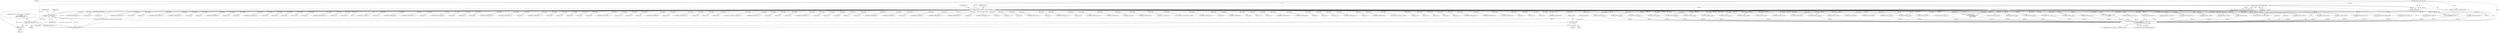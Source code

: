 digraph "0_tcpdump_289c672020280529fd382f3502efab7100d638ec@pointer" {
"1002220" [label="(Call,ip6addr_string(ndo, obj_tptr))"];
"1000145" [label="(MethodParameterIn,netdissect_options *ndo)"];
"1000314" [label="(Call,obj_tptr=tptr+sizeof(struct rsvp_object_header))"];
"1000184" [label="(Call,(const struct rsvp_object_header *)tptr)"];
"1000148" [label="(MethodParameterIn,const u_char *tptr)"];
"1002223" [label="(Call,EXTRACT_24BITS(obj_tptr + 17))"];
"1002224" [label="(Call,obj_tptr + 17)"];
"1002230" [label="(Call,obj_tptr+=20)"];
"1003366" [label="(Call,print_unknown_data(ndo, tptr + sizeof(struct rsvp_object_header), \"\n\t    \", /* FIXME indentation */\n                               rsvp_obj_len - sizeof(struct rsvp_object_header)))"];
"1001284" [label="(Call,EXTRACT_16BITS(obj_tptr+2))"];
"1000182" [label="(Call,rsvp_obj_header = (const struct rsvp_object_header *)tptr)"];
"1002568" [label="(Call,obj_tptr+=16)"];
"1002750" [label="(Call,obj_tptr+17)"];
"1001853" [label="(Call,EXTRACT_32BITS(obj_tptr+8))"];
"1001192" [label="(Call,obj_tptr+4)"];
"1002951" [label="(Call,obj_tptr + 1)"];
"1002755" [label="(Call,EXTRACT_16BITS(obj_tptr+18))"];
"1000315" [label="(Identifier,obj_tptr)"];
"1001847" [label="(Call,EXTRACT_32BITS(obj_tptr+4))"];
"1001848" [label="(Call,obj_tptr+4)"];
"1000314" [label="(Call,obj_tptr=tptr+sizeof(struct rsvp_object_header))"];
"1000186" [label="(Identifier,tptr)"];
"1000681" [label="(Call,ipaddr_string(ndo, obj_tptr))"];
"1002660" [label="(Call,obj_tptr+5)"];
"1003183" [label="(Call,EXTRACT_16BITS(obj_tptr))"];
"1001073" [label="(Call,obj_tptr+=4)"];
"1001025" [label="(Call,ipaddr_string(ndo, obj_tptr+8))"];
"1001658" [label="(Call,obj_tptr+3)"];
"1002895" [label="(Call,print_unknown_data(ndo, obj_tptr + 2, \"\n\t\t\", *(obj_tptr + 1) - 2))"];
"1001208" [label="(Call,EXTRACT_16BITS(obj_tptr+4))"];
"1001453" [label="(Call,obj_tptr+2)"];
"1001666" [label="(Call,obj_tptr+3)"];
"1001480" [label="(Call,obj_tptr+1)"];
"1002756" [label="(Call,obj_tptr+18)"];
"1001129" [label="(Call,obj_tptr + 6)"];
"1000410" [label="(Call,ip6addr_string(ndo, obj_tptr))"];
"1002323" [label="(Call,ipaddr_string(ndo, obj_tptr))"];
"1000952" [label="(Call,ip6addr_string(ndo, obj_tptr+20))"];
"1003324" [label="(Call,ip6addr_string(ndo, obj_tptr))"];
"1000843" [label="(Call,EXTRACT_24BITS(obj_tptr+1))"];
"1001323" [label="(Call,obj_tptr + 1)"];
"1002957" [label="(Call,obj_tptr+=4)"];
"1002233" [label="(ControlStructure,break;)"];
"1000463" [label="(Call,ip6addr_string(ndo, obj_tptr))"];
"1000571" [label="(Call,ipaddr_string(ndo, obj_tptr))"];
"1000176" [label="(Block,)"];
"1001483" [label="(Call,obj_tptr+=*(obj_tptr+1))"];
"1002143" [label="(Block,)"];
"1001405" [label="(Call,ipaddr_string(ndo, obj_tptr+2))"];
"1000145" [label="(MethodParameterIn,netdissect_options *ndo)"];
"1003373" [label="(Call,rsvp_obj_len - sizeof(struct rsvp_object_header))"];
"1002212" [label="(Call,ND_PRINT((ndo, \"%s  Source Address: %s, Flow Label: %u\",\n                       ident,\n                       ip6addr_string(ndo, obj_tptr),\n                       EXTRACT_24BITS(obj_tptr + 17))))"];
"1000709" [label="(Call,ip6addr_string(ndo, obj_tptr))"];
"1002280" [label="(Call,ip6addr_string(ndo, obj_tptr))"];
"1001289" [label="(Call,obj_tptr + 2)"];
"1003154" [label="(Call,EXTRACT_32BITS(obj_tptr))"];
"1001095" [label="(Call,EXTRACT_16BITS(obj_tptr + 2))"];
"1002226" [label="(Literal,17)"];
"1002595" [label="(Call,ipaddr_string(ndo, obj_tptr))"];
"1001801" [label="(Call,obj_tptr + 4)"];
"1002160" [label="(Call,ipaddr_string(ndo, obj_tptr))"];
"1001014" [label="(Call,ipaddr_string(ndo, obj_tptr))"];
"1002665" [label="(Call,EXTRACT_16BITS(obj_tptr+6))"];
"1001448" [label="(Call,obj_tptr+2)"];
"1001295" [label="(Call,obj_tptr+=4)"];
"1001854" [label="(Call,obj_tptr+8)"];
"1002353" [label="(Call,ipaddr_string(ndo, obj_tptr))"];
"1000321" [label="(Identifier,obj_tlen)"];
"1001142" [label="(Call,EXTRACT_16BITS(obj_tptr+8))"];
"1001879" [label="(Call,EXTRACT_32BITS(obj_tptr + 4))"];
"1001179" [label="(Call,obj_tptr + 2)"];
"1001221" [label="(Call,EXTRACT_16BITS(obj_tptr + 4))"];
"1000911" [label="(Call,ip6addr_string(ndo, obj_tptr))"];
"1001841" [label="(Call,obj_tptr+4)"];
"1003299" [label="(Call,ipaddr_string(ndo, obj_tptr))"];
"1001096" [label="(Call,obj_tptr + 2)"];
"1002677" [label="(Call,ipaddr_string(ndo, obj_tptr))"];
"1001377" [label="(Call,obj_tptr+6)"];
"1001470" [label="(Call,obj_tptr+3)"];
"1001407" [label="(Call,obj_tptr+2)"];
"1000542" [label="(Call,ipaddr_string(ndo, obj_tptr + 8))"];
"1003368" [label="(Call,tptr + sizeof(struct rsvp_object_header))"];
"1002950" [label="(Call,EXTRACT_24BITS(obj_tptr + 1))"];
"1001858" [label="(Call,obj_tptr + 12)"];
"1001587" [label="(Call,obj_tptr+3)"];
"1001277" [label="(Call,obj_tptr+1)"];
"1002009" [label="(Call,EXTRACT_32BITS(obj_tptr))"];
"1000852" [label="(Call,obj_tptr+=4)"];
"1001066" [label="(Call,EXTRACT_16BITS(obj_tptr + 2))"];
"1001462" [label="(Call,obj_tptr+3)"];
"1002053" [label="(Call,obj_tptr + 2)"];
"1002734" [label="(Call,obj_tptr+=8)"];
"1000644" [label="(Call,ip6addr_string(ndo, obj_tptr))"];
"1002484" [label="(Call,obj_tptr+=sizeof(struct rsvp_obj_frr_t))"];
"1003377" [label="(Call,tptr+=rsvp_obj_len)"];
"1000941" [label="(Call,ip6addr_string(ndo, obj_tptr))"];
"1001473" [label="(Call,EXTRACT_32BITS(obj_tptr + 4))"];
"1002828" [label="(Call,obj_tptr+2)"];
"1001646" [label="(Call,obj_tptr+2)"];
"1002231" [label="(Identifier,obj_tptr)"];
"1001780" [label="(Call,obj_tptr + 4)"];
"1001191" [label="(Call,EXTRACT_32BITS(obj_tptr+4))"];
"1002221" [label="(Identifier,ndo)"];
"1003225" [label="(Call,obj_tptr+4)"];
"1001222" [label="(Call,obj_tptr + 4)"];
"1001209" [label="(Call,obj_tptr+4)"];
"1003098" [label="(Call,signature_verify(ndo, pptr, plen,\n                                            obj_ptr.rsvp_obj_integrity->digest,\n                                            rsvp_clear_checksum,\n                                            rsvp_com_header))"];
"1001419" [label="(Call,obj_tptr + 7)"];
"1001067" [label="(Call,obj_tptr + 2)"];
"1001706" [label="(Call,EXTRACT_16BITS(obj_tptr))"];
"1002629" [label="(Call,EXTRACT_32BITS(obj_tptr))"];
"1001233" [label="(Call,obj_tptr+=12)"];
"1002230" [label="(Call,obj_tptr+=20)"];
"1000984" [label="(Call,ipaddr_string(ndo, obj_tptr))"];
"1000148" [label="(MethodParameterIn,const u_char *tptr)"];
"1002190" [label="(Call,ip6addr_string(ndo, obj_tptr))"];
"1000795" [label="(Call,EXTRACT_32BITS(obj_tptr))"];
"1001178" [label="(Call,EXTRACT_16BITS(obj_tptr + 2))"];
"1002364" [label="(Call,ipaddr_string(ndo, obj_tptr+8))"];
"1001122" [label="(Call,EXTRACT_16BITS(obj_tptr+4))"];
"1001199" [label="(Call,obj_tptr+8)"];
"1001932" [label="(Call,ipaddr_string(ndo, obj_tptr))"];
"1001128" [label="(Call,EXTRACT_16BITS(obj_tptr + 6))"];
"1001412" [label="(Call,obj_tptr+6)"];
"1001968" [label="(Call,ip6addr_string(ndo, obj_tptr))"];
"1001617" [label="(Call,obj_tptr + 4 + i)"];
"1002666" [label="(Call,obj_tptr+6)"];
"1003356" [label="(ControlStructure,if (ndo->ndo_vflag > 1 || hexdump == TRUE))"];
"1001288" [label="(Call,EXTRACT_16BITS(obj_tptr + 2))"];
"1001285" [label="(Call,obj_tptr+2)"];
"1001857" [label="(Call,EXTRACT_32BITS(obj_tptr + 12))"];
"1003235" [label="(Call,obj_tptr+=12)"];
"1001148" [label="(Call,EXTRACT_16BITS(obj_tptr + 10))"];
"1002839" [label="(Call,EXTRACT_16BITS(obj_tptr))"];
"1001614" [label="(Call,safeputchar(ndo, *(obj_tptr + 4 + i)))"];
"1001893" [label="(Call,obj_tptr+=subobj_len)"];
"1001198" [label="(Call,EXTRACT_32BITS(obj_tptr+8))"];
"1001661" [label="(Call,obj_tptr+=4+*(obj_tptr+3))"];
"1003006" [label="(Call,(const struct rsvp_obj_integrity_t *)obj_tptr)"];
"1002598" [label="(Call,ipaddr_string(ndo, obj_tptr + 4))"];
"1000579" [label="(Call,ipaddr_string(ndo, obj_tptr + 8))"];
"1002052" [label="(Call,EXTRACT_16BITS(obj_tptr + 2))"];
"1003243" [label="(Call,obj_tptr+=4)"];
"1001516" [label="(Call,EXTRACT_32BITS(obj_tptr))"];
"1002224" [label="(Call,obj_tptr + 17)"];
"1001486" [label="(Call,obj_tptr+1)"];
"1001778" [label="(Call,ipaddr_string(ndo, obj_tptr + 4))"];
"1000881" [label="(Call,ipaddr_string(ndo, obj_tptr))"];
"1002291" [label="(Call,ip6addr_string(ndo, obj_tptr+20))"];
"1001474" [label="(Call,obj_tptr + 4)"];
"1001880" [label="(Call,obj_tptr + 4)"];
"1003409" [label="(MethodReturn,RET)"];
"1000316" [label="(Call,tptr+sizeof(struct rsvp_object_header))"];
"1001840" [label="(Call,EXTRACT_32BITS(obj_tptr+4))"];
"1003366" [label="(Call,print_unknown_data(ndo, tptr + sizeof(struct rsvp_object_header), \"\n\t    \", /* FIXME indentation */\n                               rsvp_obj_len - sizeof(struct rsvp_object_header)))"];
"1002220" [label="(Call,ip6addr_string(ndo, obj_tptr))"];
"1003367" [label="(Identifier,ndo)"];
"1002219" [label="(Block,)"];
"1000499" [label="(Call,EXTRACT_32BITS(obj_tptr))"];
"1001272" [label="(Call,obj_tptr+1)"];
"1001638" [label="(Call,obj_tptr+1)"];
"1002232" [label="(Literal,20)"];
"1000471" [label="(Call,ip6addr_string(ndo, obj_tptr + 20))"];
"1000184" [label="(Call,(const struct rsvp_object_header *)tptr)"];
"1001156" [label="(Call,obj_tptr+=12)"];
"1003228" [label="(Call,EXTRACT_32BITS(obj_tptr + 8))"];
"1000616" [label="(Call,ipaddr_string(ndo, obj_tptr))"];
"1002116" [label="(Call,rsvp_intserv_print(ndo, obj_tptr, obj_tlen))"];
"1003229" [label="(Call,obj_tptr + 8)"];
"1002767" [label="(Call,ip6addr_string(ndo, obj_tptr))"];
"1001554" [label="(Call,EXTRACT_32BITS(obj_tptr))"];
"1003350" [label="(Call,print_unknown_data(ndo, obj_tptr, \"\n\t    \", obj_tlen))"];
"1002390" [label="(Call,(const struct rsvp_obj_frr_t *)obj_tptr)"];
"1000506" [label="(Call,ip6addr_string(ndo, obj_tptr + 8))"];
"1002804" [label="(Call,obj_tptr+=20)"];
"1001650" [label="(Call,obj_tptr + 2)"];
"1001123" [label="(Call,obj_tptr+4)"];
"1001143" [label="(Call,obj_tptr+8)"];
"1002057" [label="(Call,obj_tptr+=4)"];
"1002827" [label="(Call,EXTRACT_16BITS(obj_tptr+2))"];
"1003224" [label="(Call,EXTRACT_32BITS(obj_tptr+4))"];
"1000746" [label="(Call,EXTRACT_32BITS(obj_tptr))"];
"1001107" [label="(Call,obj_tptr + 4)"];
"1002250" [label="(Call,ipaddr_string(ndo, obj_tptr))"];
"1001799" [label="(Call,ip6addr_string(ndo, obj_tptr + 4))"];
"1002225" [label="(Identifier,obj_tptr)"];
"1001149" [label="(Call,obj_tptr + 10)"];
"1000844" [label="(Call,obj_tptr+1)"];
"1000363" [label="(Call,ipaddr_string(ndo, obj_tptr))"];
"1002223" [label="(Call,EXTRACT_24BITS(obj_tptr + 17))"];
"1000770" [label="(Call,EXTRACT_32BITS(obj_tptr))"];
"1000534" [label="(Call,ipaddr_string(ndo, obj_tptr))"];
"1003378" [label="(Identifier,tptr)"];
"1003372" [label="(Literal,\"\n\t    \")"];
"1002222" [label="(Identifier,obj_tptr)"];
"1002220" -> "1002219"  [label="AST: "];
"1002220" -> "1002222"  [label="CFG: "];
"1002221" -> "1002220"  [label="AST: "];
"1002222" -> "1002220"  [label="AST: "];
"1002225" -> "1002220"  [label="CFG: "];
"1002220" -> "1003409"  [label="DDG: ip6addr_string(ndo, obj_tptr)"];
"1002220" -> "1003409"  [label="DDG: ndo"];
"1000145" -> "1002220"  [label="DDG: ndo"];
"1000314" -> "1002220"  [label="DDG: obj_tptr"];
"1002220" -> "1002223"  [label="DDG: obj_tptr"];
"1002220" -> "1002224"  [label="DDG: obj_tptr"];
"1002220" -> "1002230"  [label="DDG: obj_tptr"];
"1002220" -> "1003366"  [label="DDG: ndo"];
"1000145" -> "1000144"  [label="AST: "];
"1000145" -> "1003409"  [label="DDG: ndo"];
"1000145" -> "1000363"  [label="DDG: ndo"];
"1000145" -> "1000410"  [label="DDG: ndo"];
"1000145" -> "1000463"  [label="DDG: ndo"];
"1000145" -> "1000471"  [label="DDG: ndo"];
"1000145" -> "1000506"  [label="DDG: ndo"];
"1000145" -> "1000534"  [label="DDG: ndo"];
"1000145" -> "1000542"  [label="DDG: ndo"];
"1000145" -> "1000571"  [label="DDG: ndo"];
"1000145" -> "1000579"  [label="DDG: ndo"];
"1000145" -> "1000616"  [label="DDG: ndo"];
"1000145" -> "1000644"  [label="DDG: ndo"];
"1000145" -> "1000681"  [label="DDG: ndo"];
"1000145" -> "1000709"  [label="DDG: ndo"];
"1000145" -> "1000881"  [label="DDG: ndo"];
"1000145" -> "1000911"  [label="DDG: ndo"];
"1000145" -> "1000941"  [label="DDG: ndo"];
"1000145" -> "1000952"  [label="DDG: ndo"];
"1000145" -> "1000984"  [label="DDG: ndo"];
"1000145" -> "1001014"  [label="DDG: ndo"];
"1000145" -> "1001025"  [label="DDG: ndo"];
"1000145" -> "1001405"  [label="DDG: ndo"];
"1000145" -> "1001614"  [label="DDG: ndo"];
"1000145" -> "1001778"  [label="DDG: ndo"];
"1000145" -> "1001799"  [label="DDG: ndo"];
"1000145" -> "1001932"  [label="DDG: ndo"];
"1000145" -> "1001968"  [label="DDG: ndo"];
"1000145" -> "1002116"  [label="DDG: ndo"];
"1000145" -> "1002160"  [label="DDG: ndo"];
"1000145" -> "1002190"  [label="DDG: ndo"];
"1000145" -> "1002250"  [label="DDG: ndo"];
"1000145" -> "1002280"  [label="DDG: ndo"];
"1000145" -> "1002291"  [label="DDG: ndo"];
"1000145" -> "1002323"  [label="DDG: ndo"];
"1000145" -> "1002353"  [label="DDG: ndo"];
"1000145" -> "1002364"  [label="DDG: ndo"];
"1000145" -> "1002595"  [label="DDG: ndo"];
"1000145" -> "1002598"  [label="DDG: ndo"];
"1000145" -> "1002677"  [label="DDG: ndo"];
"1000145" -> "1002767"  [label="DDG: ndo"];
"1000145" -> "1002895"  [label="DDG: ndo"];
"1000145" -> "1003098"  [label="DDG: ndo"];
"1000145" -> "1003299"  [label="DDG: ndo"];
"1000145" -> "1003324"  [label="DDG: ndo"];
"1000145" -> "1003350"  [label="DDG: ndo"];
"1000145" -> "1003366"  [label="DDG: ndo"];
"1000314" -> "1000176"  [label="AST: "];
"1000314" -> "1000316"  [label="CFG: "];
"1000315" -> "1000314"  [label="AST: "];
"1000316" -> "1000314"  [label="AST: "];
"1000321" -> "1000314"  [label="CFG: "];
"1000314" -> "1003409"  [label="DDG: obj_tptr"];
"1000314" -> "1003409"  [label="DDG: tptr+sizeof(struct rsvp_object_header)"];
"1000184" -> "1000314"  [label="DDG: tptr"];
"1000148" -> "1000314"  [label="DDG: tptr"];
"1000314" -> "1000363"  [label="DDG: obj_tptr"];
"1000314" -> "1000410"  [label="DDG: obj_tptr"];
"1000314" -> "1000463"  [label="DDG: obj_tptr"];
"1000314" -> "1000499"  [label="DDG: obj_tptr"];
"1000314" -> "1000534"  [label="DDG: obj_tptr"];
"1000314" -> "1000571"  [label="DDG: obj_tptr"];
"1000314" -> "1000616"  [label="DDG: obj_tptr"];
"1000314" -> "1000644"  [label="DDG: obj_tptr"];
"1000314" -> "1000681"  [label="DDG: obj_tptr"];
"1000314" -> "1000709"  [label="DDG: obj_tptr"];
"1000314" -> "1000746"  [label="DDG: obj_tptr"];
"1000314" -> "1000770"  [label="DDG: obj_tptr"];
"1000314" -> "1000795"  [label="DDG: obj_tptr"];
"1000314" -> "1000843"  [label="DDG: obj_tptr"];
"1000314" -> "1000844"  [label="DDG: obj_tptr"];
"1000314" -> "1000852"  [label="DDG: obj_tptr"];
"1000314" -> "1000881"  [label="DDG: obj_tptr"];
"1000314" -> "1000911"  [label="DDG: obj_tptr"];
"1000314" -> "1000941"  [label="DDG: obj_tptr"];
"1000314" -> "1000984"  [label="DDG: obj_tptr"];
"1000314" -> "1001014"  [label="DDG: obj_tptr"];
"1000314" -> "1001066"  [label="DDG: obj_tptr"];
"1000314" -> "1001067"  [label="DDG: obj_tptr"];
"1000314" -> "1001073"  [label="DDG: obj_tptr"];
"1000314" -> "1001095"  [label="DDG: obj_tptr"];
"1000314" -> "1001096"  [label="DDG: obj_tptr"];
"1000314" -> "1001107"  [label="DDG: obj_tptr"];
"1000314" -> "1001122"  [label="DDG: obj_tptr"];
"1000314" -> "1001123"  [label="DDG: obj_tptr"];
"1000314" -> "1001128"  [label="DDG: obj_tptr"];
"1000314" -> "1001129"  [label="DDG: obj_tptr"];
"1000314" -> "1001142"  [label="DDG: obj_tptr"];
"1000314" -> "1001143"  [label="DDG: obj_tptr"];
"1000314" -> "1001148"  [label="DDG: obj_tptr"];
"1000314" -> "1001149"  [label="DDG: obj_tptr"];
"1000314" -> "1001156"  [label="DDG: obj_tptr"];
"1000314" -> "1001178"  [label="DDG: obj_tptr"];
"1000314" -> "1001179"  [label="DDG: obj_tptr"];
"1000314" -> "1001191"  [label="DDG: obj_tptr"];
"1000314" -> "1001192"  [label="DDG: obj_tptr"];
"1000314" -> "1001198"  [label="DDG: obj_tptr"];
"1000314" -> "1001199"  [label="DDG: obj_tptr"];
"1000314" -> "1001208"  [label="DDG: obj_tptr"];
"1000314" -> "1001209"  [label="DDG: obj_tptr"];
"1000314" -> "1001221"  [label="DDG: obj_tptr"];
"1000314" -> "1001222"  [label="DDG: obj_tptr"];
"1000314" -> "1001233"  [label="DDG: obj_tptr"];
"1000314" -> "1001272"  [label="DDG: obj_tptr"];
"1000314" -> "1001277"  [label="DDG: obj_tptr"];
"1000314" -> "1001284"  [label="DDG: obj_tptr"];
"1000314" -> "1001285"  [label="DDG: obj_tptr"];
"1000314" -> "1001288"  [label="DDG: obj_tptr"];
"1000314" -> "1001289"  [label="DDG: obj_tptr"];
"1000314" -> "1001295"  [label="DDG: obj_tptr"];
"1000314" -> "1001323"  [label="DDG: obj_tptr"];
"1000314" -> "1001377"  [label="DDG: obj_tptr"];
"1000314" -> "1001405"  [label="DDG: obj_tptr"];
"1000314" -> "1001407"  [label="DDG: obj_tptr"];
"1000314" -> "1001412"  [label="DDG: obj_tptr"];
"1000314" -> "1001419"  [label="DDG: obj_tptr"];
"1000314" -> "1001448"  [label="DDG: obj_tptr"];
"1000314" -> "1001453"  [label="DDG: obj_tptr"];
"1000314" -> "1001462"  [label="DDG: obj_tptr"];
"1000314" -> "1001470"  [label="DDG: obj_tptr"];
"1000314" -> "1001473"  [label="DDG: obj_tptr"];
"1000314" -> "1001474"  [label="DDG: obj_tptr"];
"1000314" -> "1001480"  [label="DDG: obj_tptr"];
"1000314" -> "1001483"  [label="DDG: obj_tptr"];
"1000314" -> "1001486"  [label="DDG: obj_tptr"];
"1000314" -> "1001516"  [label="DDG: obj_tptr"];
"1000314" -> "1001554"  [label="DDG: obj_tptr"];
"1000314" -> "1001587"  [label="DDG: obj_tptr"];
"1000314" -> "1001617"  [label="DDG: obj_tptr"];
"1000314" -> "1001638"  [label="DDG: obj_tptr"];
"1000314" -> "1001646"  [label="DDG: obj_tptr"];
"1000314" -> "1001650"  [label="DDG: obj_tptr"];
"1000314" -> "1001658"  [label="DDG: obj_tptr"];
"1000314" -> "1001661"  [label="DDG: obj_tptr"];
"1000314" -> "1001666"  [label="DDG: obj_tptr"];
"1000314" -> "1001706"  [label="DDG: obj_tptr"];
"1000314" -> "1001778"  [label="DDG: obj_tptr"];
"1000314" -> "1001780"  [label="DDG: obj_tptr"];
"1000314" -> "1001799"  [label="DDG: obj_tptr"];
"1000314" -> "1001801"  [label="DDG: obj_tptr"];
"1000314" -> "1001840"  [label="DDG: obj_tptr"];
"1000314" -> "1001841"  [label="DDG: obj_tptr"];
"1000314" -> "1001847"  [label="DDG: obj_tptr"];
"1000314" -> "1001848"  [label="DDG: obj_tptr"];
"1000314" -> "1001853"  [label="DDG: obj_tptr"];
"1000314" -> "1001854"  [label="DDG: obj_tptr"];
"1000314" -> "1001857"  [label="DDG: obj_tptr"];
"1000314" -> "1001858"  [label="DDG: obj_tptr"];
"1000314" -> "1001879"  [label="DDG: obj_tptr"];
"1000314" -> "1001880"  [label="DDG: obj_tptr"];
"1000314" -> "1001893"  [label="DDG: obj_tptr"];
"1000314" -> "1001932"  [label="DDG: obj_tptr"];
"1000314" -> "1001968"  [label="DDG: obj_tptr"];
"1000314" -> "1002009"  [label="DDG: obj_tptr"];
"1000314" -> "1002052"  [label="DDG: obj_tptr"];
"1000314" -> "1002053"  [label="DDG: obj_tptr"];
"1000314" -> "1002057"  [label="DDG: obj_tptr"];
"1000314" -> "1002160"  [label="DDG: obj_tptr"];
"1000314" -> "1002190"  [label="DDG: obj_tptr"];
"1000314" -> "1002250"  [label="DDG: obj_tptr"];
"1000314" -> "1002280"  [label="DDG: obj_tptr"];
"1000314" -> "1002323"  [label="DDG: obj_tptr"];
"1000314" -> "1002353"  [label="DDG: obj_tptr"];
"1000314" -> "1002390"  [label="DDG: obj_tptr"];
"1000314" -> "1002484"  [label="DDG: obj_tptr"];
"1000314" -> "1002568"  [label="DDG: obj_tptr"];
"1000314" -> "1002595"  [label="DDG: obj_tptr"];
"1000314" -> "1002629"  [label="DDG: obj_tptr"];
"1000314" -> "1002660"  [label="DDG: obj_tptr"];
"1000314" -> "1002665"  [label="DDG: obj_tptr"];
"1000314" -> "1002666"  [label="DDG: obj_tptr"];
"1000314" -> "1002677"  [label="DDG: obj_tptr"];
"1000314" -> "1002734"  [label="DDG: obj_tptr"];
"1000314" -> "1002750"  [label="DDG: obj_tptr"];
"1000314" -> "1002755"  [label="DDG: obj_tptr"];
"1000314" -> "1002756"  [label="DDG: obj_tptr"];
"1000314" -> "1002767"  [label="DDG: obj_tptr"];
"1000314" -> "1002804"  [label="DDG: obj_tptr"];
"1000314" -> "1002827"  [label="DDG: obj_tptr"];
"1000314" -> "1002828"  [label="DDG: obj_tptr"];
"1000314" -> "1002839"  [label="DDG: obj_tptr"];
"1000314" -> "1002950"  [label="DDG: obj_tptr"];
"1000314" -> "1002951"  [label="DDG: obj_tptr"];
"1000314" -> "1002957"  [label="DDG: obj_tptr"];
"1000314" -> "1003006"  [label="DDG: obj_tptr"];
"1000314" -> "1003154"  [label="DDG: obj_tptr"];
"1000314" -> "1003183"  [label="DDG: obj_tptr"];
"1000314" -> "1003224"  [label="DDG: obj_tptr"];
"1000314" -> "1003225"  [label="DDG: obj_tptr"];
"1000314" -> "1003228"  [label="DDG: obj_tptr"];
"1000314" -> "1003229"  [label="DDG: obj_tptr"];
"1000314" -> "1003235"  [label="DDG: obj_tptr"];
"1000314" -> "1003243"  [label="DDG: obj_tptr"];
"1000314" -> "1003299"  [label="DDG: obj_tptr"];
"1000314" -> "1003324"  [label="DDG: obj_tptr"];
"1000314" -> "1003350"  [label="DDG: obj_tptr"];
"1000184" -> "1000182"  [label="AST: "];
"1000184" -> "1000186"  [label="CFG: "];
"1000185" -> "1000184"  [label="AST: "];
"1000186" -> "1000184"  [label="AST: "];
"1000182" -> "1000184"  [label="CFG: "];
"1000184" -> "1003409"  [label="DDG: tptr"];
"1000184" -> "1000182"  [label="DDG: tptr"];
"1000148" -> "1000184"  [label="DDG: tptr"];
"1000184" -> "1000316"  [label="DDG: tptr"];
"1000184" -> "1003366"  [label="DDG: tptr"];
"1000184" -> "1003368"  [label="DDG: tptr"];
"1000184" -> "1003377"  [label="DDG: tptr"];
"1000148" -> "1000144"  [label="AST: "];
"1000148" -> "1003409"  [label="DDG: tptr"];
"1000148" -> "1000316"  [label="DDG: tptr"];
"1000148" -> "1003366"  [label="DDG: tptr"];
"1000148" -> "1003368"  [label="DDG: tptr"];
"1000148" -> "1003377"  [label="DDG: tptr"];
"1002223" -> "1002219"  [label="AST: "];
"1002223" -> "1002224"  [label="CFG: "];
"1002224" -> "1002223"  [label="AST: "];
"1002212" -> "1002223"  [label="CFG: "];
"1002223" -> "1003409"  [label="DDG: obj_tptr + 17"];
"1002223" -> "1003409"  [label="DDG: EXTRACT_24BITS(obj_tptr + 17)"];
"1002224" -> "1002226"  [label="CFG: "];
"1002225" -> "1002224"  [label="AST: "];
"1002226" -> "1002224"  [label="AST: "];
"1002230" -> "1002143"  [label="AST: "];
"1002230" -> "1002232"  [label="CFG: "];
"1002231" -> "1002230"  [label="AST: "];
"1002232" -> "1002230"  [label="AST: "];
"1002233" -> "1002230"  [label="CFG: "];
"1002230" -> "1003409"  [label="DDG: obj_tptr"];
"1003366" -> "1003356"  [label="AST: "];
"1003366" -> "1003373"  [label="CFG: "];
"1003367" -> "1003366"  [label="AST: "];
"1003368" -> "1003366"  [label="AST: "];
"1003372" -> "1003366"  [label="AST: "];
"1003373" -> "1003366"  [label="AST: "];
"1003378" -> "1003366"  [label="CFG: "];
"1002364" -> "1003366"  [label="DDG: ndo"];
"1000410" -> "1003366"  [label="DDG: ndo"];
"1000471" -> "1003366"  [label="DDG: ndo"];
"1000506" -> "1003366"  [label="DDG: ndo"];
"1001778" -> "1003366"  [label="DDG: ndo"];
"1000542" -> "1003366"  [label="DDG: ndo"];
"1000881" -> "1003366"  [label="DDG: ndo"];
"1000911" -> "1003366"  [label="DDG: ndo"];
"1001799" -> "1003366"  [label="DDG: ndo"];
"1003350" -> "1003366"  [label="DDG: ndo"];
"1002160" -> "1003366"  [label="DDG: ndo"];
"1002291" -> "1003366"  [label="DDG: ndo"];
"1000681" -> "1003366"  [label="DDG: ndo"];
"1000579" -> "1003366"  [label="DDG: ndo"];
"1001025" -> "1003366"  [label="DDG: ndo"];
"1000952" -> "1003366"  [label="DDG: ndo"];
"1002323" -> "1003366"  [label="DDG: ndo"];
"1000363" -> "1003366"  [label="DDG: ndo"];
"1000616" -> "1003366"  [label="DDG: ndo"];
"1002598" -> "1003366"  [label="DDG: ndo"];
"1001614" -> "1003366"  [label="DDG: ndo"];
"1002895" -> "1003366"  [label="DDG: ndo"];
"1002767" -> "1003366"  [label="DDG: ndo"];
"1003324" -> "1003366"  [label="DDG: ndo"];
"1002250" -> "1003366"  [label="DDG: ndo"];
"1002190" -> "1003366"  [label="DDG: ndo"];
"1003098" -> "1003366"  [label="DDG: ndo"];
"1001405" -> "1003366"  [label="DDG: ndo"];
"1000709" -> "1003366"  [label="DDG: ndo"];
"1001932" -> "1003366"  [label="DDG: ndo"];
"1001968" -> "1003366"  [label="DDG: ndo"];
"1000644" -> "1003366"  [label="DDG: ndo"];
"1002116" -> "1003366"  [label="DDG: ndo"];
"1000984" -> "1003366"  [label="DDG: ndo"];
"1003299" -> "1003366"  [label="DDG: ndo"];
"1002677" -> "1003366"  [label="DDG: ndo"];
"1003373" -> "1003366"  [label="DDG: rsvp_obj_len"];
}
